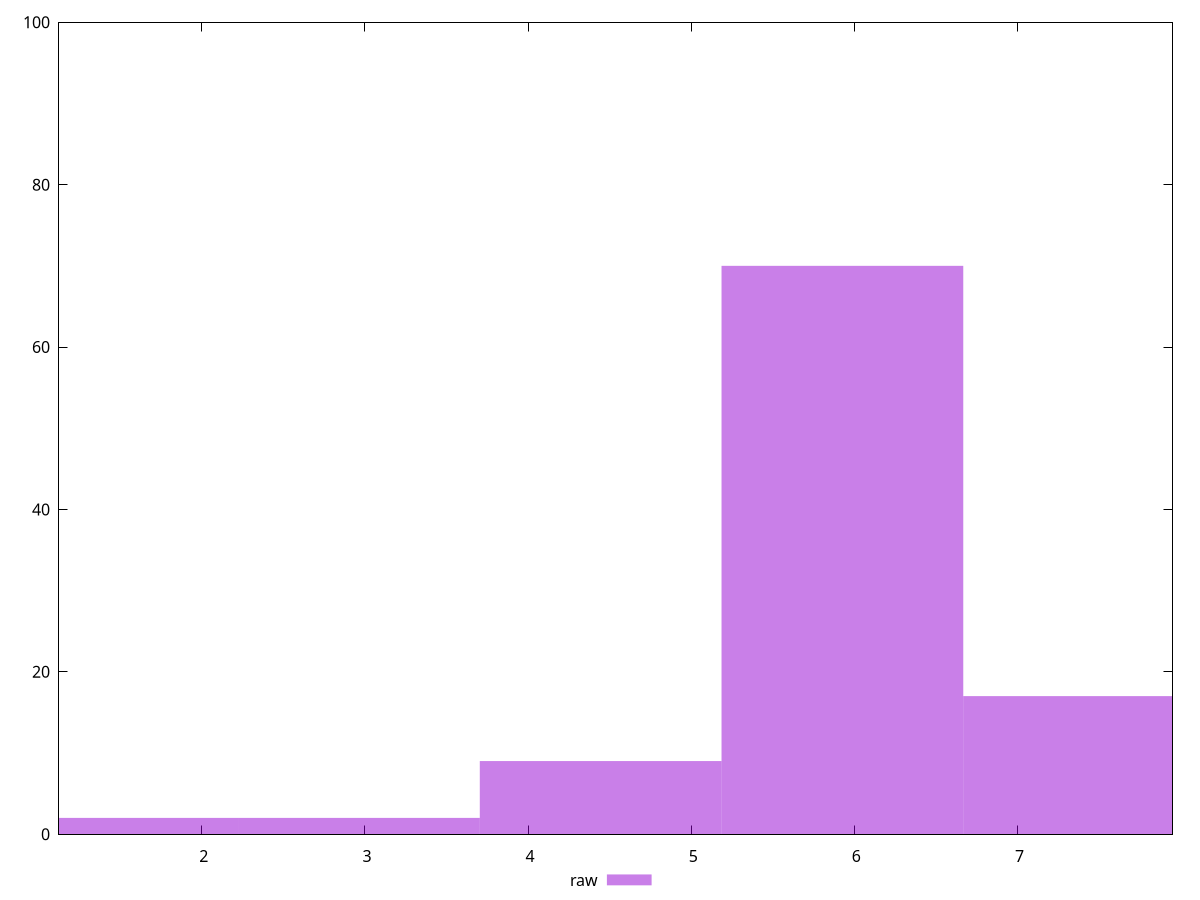 reset

$raw <<EOF
4.445062553082264 9
5.926750070776351 70
7.408437588470439 17
2.9633750353881756 2
1.4816875176940878 2
EOF

set key outside below
set boxwidth 1.4816875176940878
set xrange [1.125:7.9501]
set yrange [0:100]
set style fill transparent solid 0.5 noborder
set terminal svg size 640, 490 enhanced background rgb 'white'
set output "report_00007_2020-12-11T15:55:29.892Z/network-server-latency/samples/pages+cached+noexternal+nojs/raw/histogram.svg"

plot $raw title "raw" with boxes

reset
